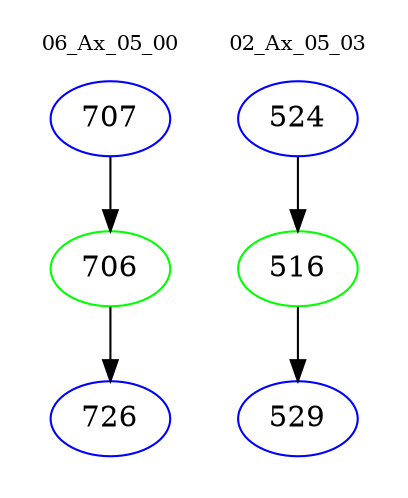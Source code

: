 digraph{
subgraph cluster_0 {
color = white
label = "06_Ax_05_00";
fontsize=10;
T0_707 [label="707", color="blue"]
T0_707 -> T0_706 [color="black"]
T0_706 [label="706", color="green"]
T0_706 -> T0_726 [color="black"]
T0_726 [label="726", color="blue"]
}
subgraph cluster_1 {
color = white
label = "02_Ax_05_03";
fontsize=10;
T1_524 [label="524", color="blue"]
T1_524 -> T1_516 [color="black"]
T1_516 [label="516", color="green"]
T1_516 -> T1_529 [color="black"]
T1_529 [label="529", color="blue"]
}
}
